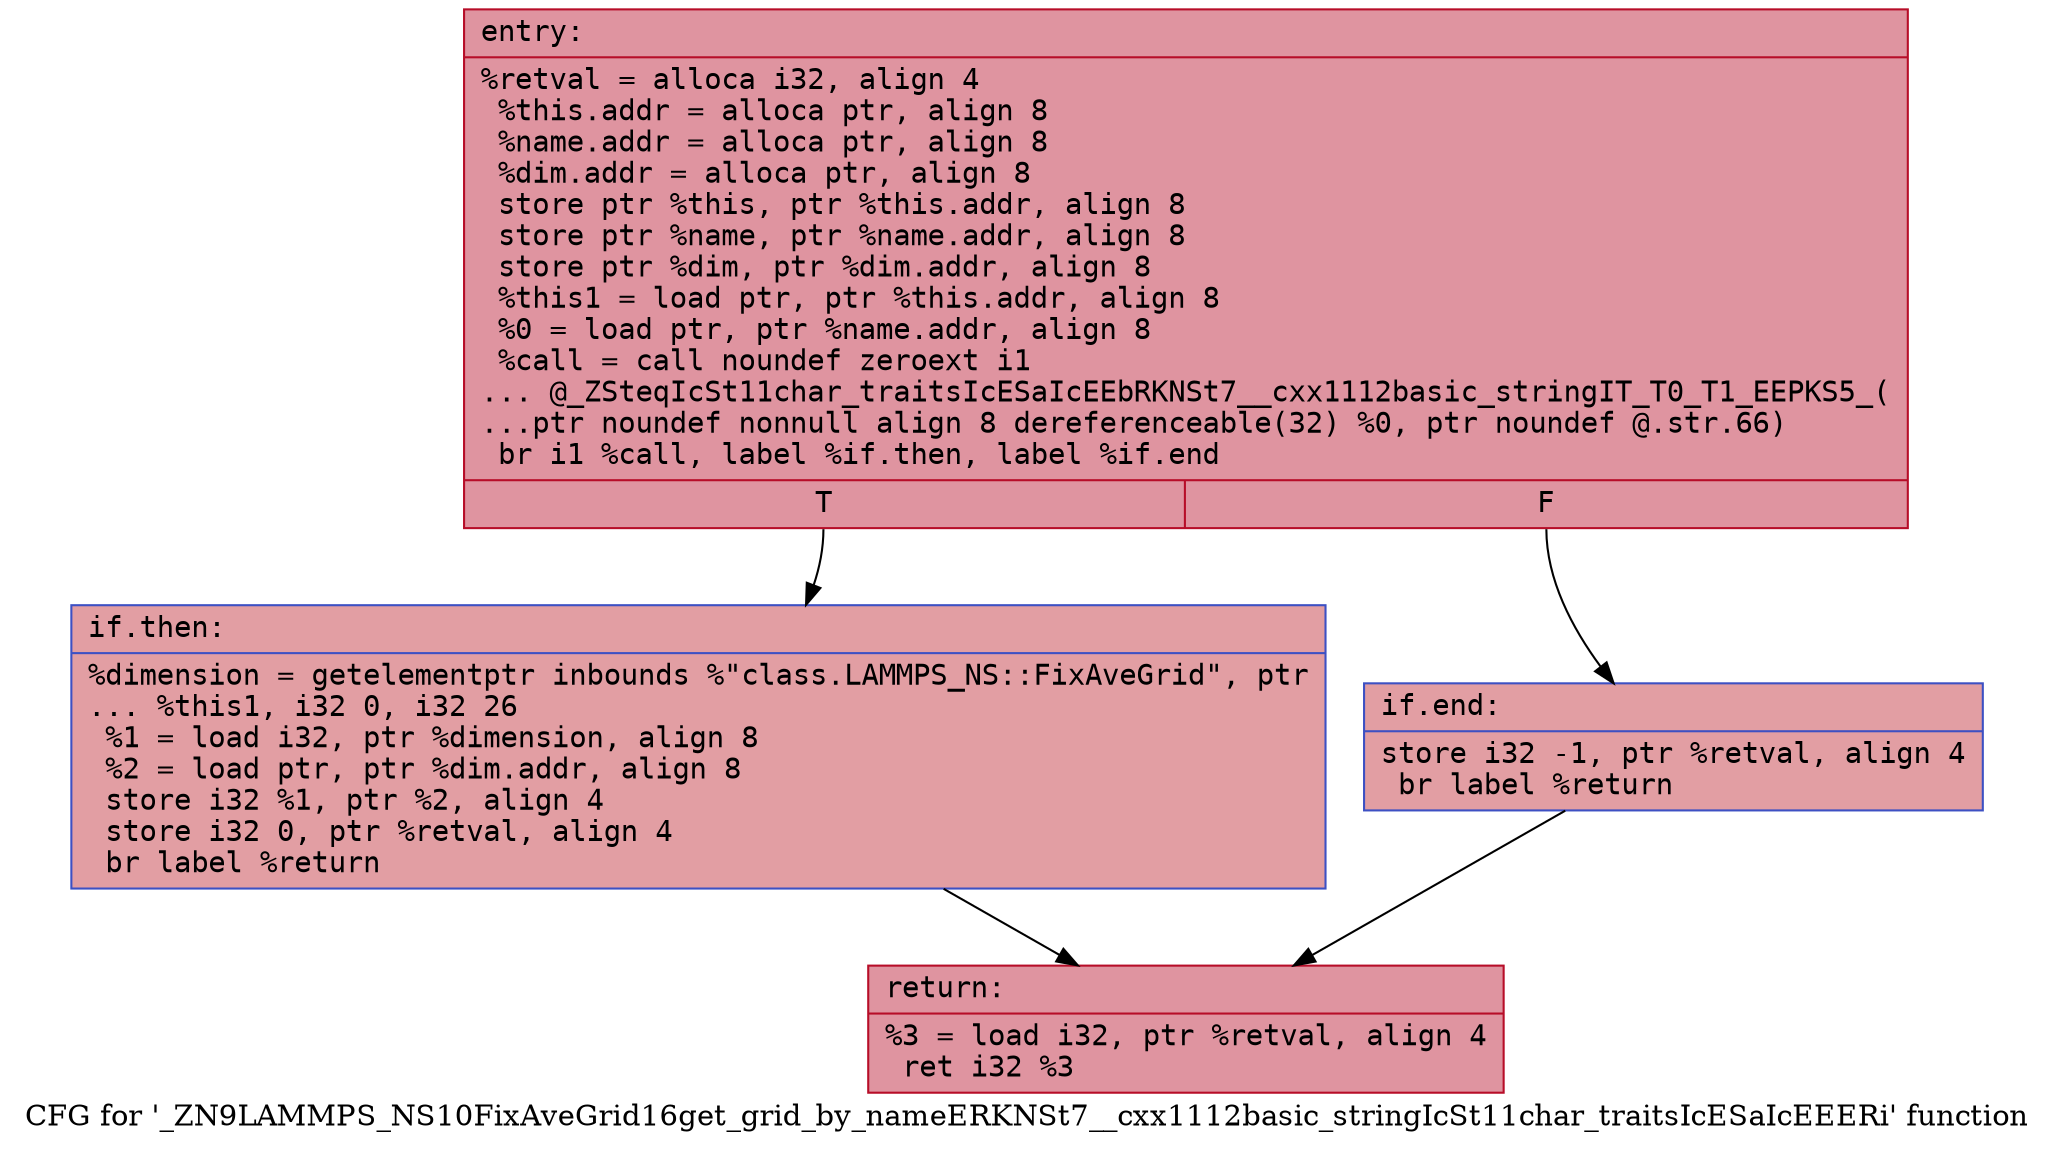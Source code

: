digraph "CFG for '_ZN9LAMMPS_NS10FixAveGrid16get_grid_by_nameERKNSt7__cxx1112basic_stringIcSt11char_traitsIcESaIcEEERi' function" {
	label="CFG for '_ZN9LAMMPS_NS10FixAveGrid16get_grid_by_nameERKNSt7__cxx1112basic_stringIcSt11char_traitsIcESaIcEEERi' function";

	Node0x560b514f1cf0 [shape=record,color="#b70d28ff", style=filled, fillcolor="#b70d2870" fontname="Courier",label="{entry:\l|  %retval = alloca i32, align 4\l  %this.addr = alloca ptr, align 8\l  %name.addr = alloca ptr, align 8\l  %dim.addr = alloca ptr, align 8\l  store ptr %this, ptr %this.addr, align 8\l  store ptr %name, ptr %name.addr, align 8\l  store ptr %dim, ptr %dim.addr, align 8\l  %this1 = load ptr, ptr %this.addr, align 8\l  %0 = load ptr, ptr %name.addr, align 8\l  %call = call noundef zeroext i1\l... @_ZSteqIcSt11char_traitsIcESaIcEEbRKNSt7__cxx1112basic_stringIT_T0_T1_EEPKS5_(\l...ptr noundef nonnull align 8 dereferenceable(32) %0, ptr noundef @.str.66)\l  br i1 %call, label %if.then, label %if.end\l|{<s0>T|<s1>F}}"];
	Node0x560b514f1cf0:s0 -> Node0x560b514fd9c0[tooltip="entry -> if.then\nProbability 50.00%" ];
	Node0x560b514f1cf0:s1 -> Node0x560b514fda10[tooltip="entry -> if.end\nProbability 50.00%" ];
	Node0x560b514fd9c0 [shape=record,color="#3d50c3ff", style=filled, fillcolor="#be242e70" fontname="Courier",label="{if.then:\l|  %dimension = getelementptr inbounds %\"class.LAMMPS_NS::FixAveGrid\", ptr\l... %this1, i32 0, i32 26\l  %1 = load i32, ptr %dimension, align 8\l  %2 = load ptr, ptr %dim.addr, align 8\l  store i32 %1, ptr %2, align 4\l  store i32 0, ptr %retval, align 4\l  br label %return\l}"];
	Node0x560b514fd9c0 -> Node0x560b514f2420[tooltip="if.then -> return\nProbability 100.00%" ];
	Node0x560b514fda10 [shape=record,color="#3d50c3ff", style=filled, fillcolor="#be242e70" fontname="Courier",label="{if.end:\l|  store i32 -1, ptr %retval, align 4\l  br label %return\l}"];
	Node0x560b514fda10 -> Node0x560b514f2420[tooltip="if.end -> return\nProbability 100.00%" ];
	Node0x560b514f2420 [shape=record,color="#b70d28ff", style=filled, fillcolor="#b70d2870" fontname="Courier",label="{return:\l|  %3 = load i32, ptr %retval, align 4\l  ret i32 %3\l}"];
}
